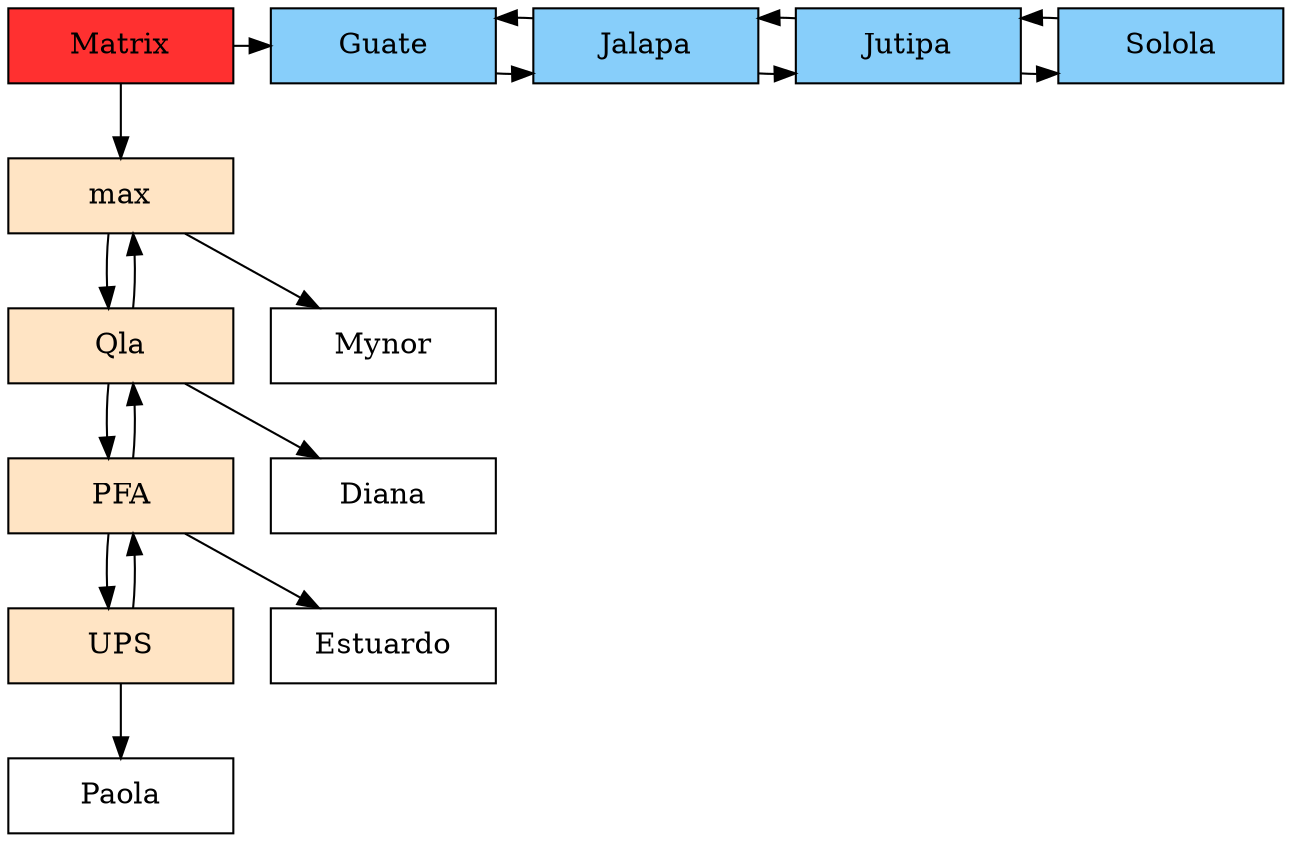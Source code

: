 digraph a{
node[shape=box];
00862270[ label = "Matrix", width = 1.5, style = filled, fillcolor = firebrick1, group = 1 ];
U008635D0 [label = "max"    pos = "5.3, 3.5!" width = 1.5 style = filled, fillcolor = bisque1, group = 1 ];
U008641B0 [label = "Qla"    pos = "5.3, 3.5!" width = 1.5 style = filled, fillcolor = bisque1, group = 1 ];
U00864588 [label = "PFA"    pos = "5.3, 3.5!" width = 1.5 style = filled, fillcolor = bisque1, group = 1 ];
U00865168 [label = "UPS"    pos = "5.3, 3.5!" width = 1.5 style = filled, fillcolor = bisque1, group = 1 ];
00862270->U008635D0
U008635D0-> U008641B0
U008641B0-> U00864588
U008641B0-> U008635D0
U00864588-> U00865168
U00864588-> U008641B0
U00865168-> U00864588


A00860F30 [label = Guate   width = 1.5 style = filled, fillcolor = lightskyblue, group = 2 ];
A00863860 [label = Jalapa   width = 1.5 style = filled, fillcolor = lightskyblue, group = 3 ];
A00864440 [label = Jutipa   width = 1.5 style = filled, fillcolor = lightskyblue, group = 4 ];
A00865020 [label = Solola   width = 1.5 style = filled, fillcolor = lightskyblue, group = 5 ];
00862270->A00860F30
A00860F30-> A00863860
A00863860-> A00864440
A00863860-> A00860F30
A00864440-> A00865020
A00864440-> A00863860
A00865020-> A00864440
{rank = same;
00862270;
A00860F30;
A00863860;
A00864440;
A00865020;
}


N008635D0_L00860EA8 [label = "Mynor" width = 1.5, group = 2 ];
N008641B0_L00863718 [label = "Diana" width = 1.5, group = 3 ];
N00864588_L008642F8 [label = "Estuardo" width = 1.5, group = 4 ];
N00865168_L008646D0 [label = "Paola" width = 1.5, group = 5 ];
U008635D0->N008635D0_L00860EA8
U008641B0->N008641B0_L00863718
U00864588->N00864588_L008642F8
U00865168->N00865168_L008646D0
}
